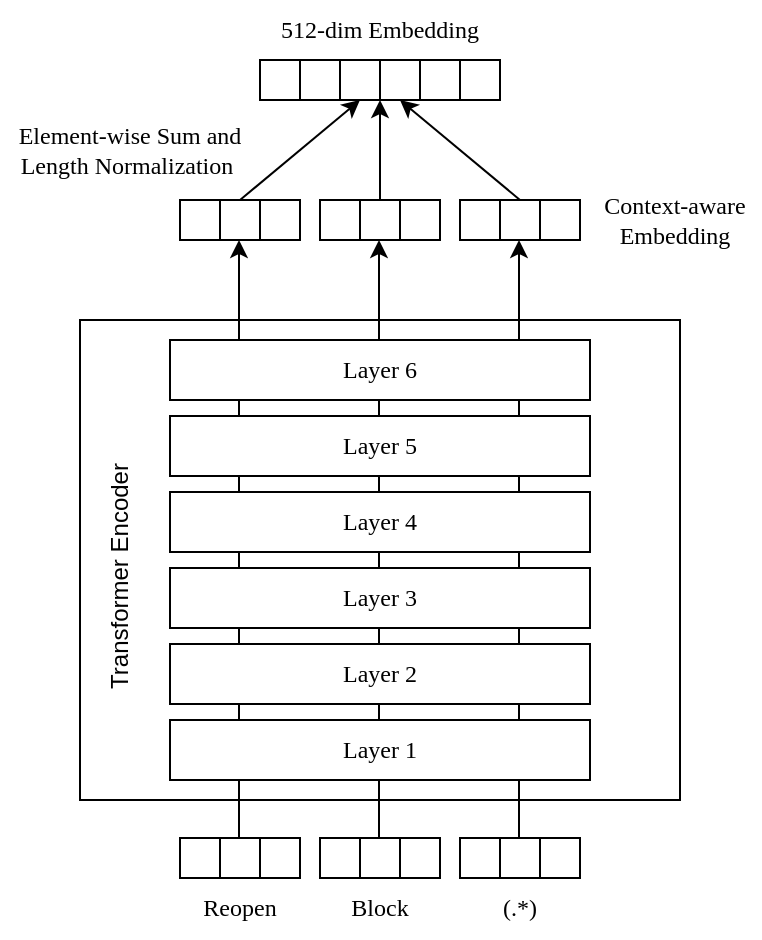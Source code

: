 <mxfile version="22.1.18" type="github">
  <diagram name="第 1 页" id="mim3uR6Dv9S2fVpIXE8e">
    <mxGraphModel dx="1562" dy="858" grid="1" gridSize="10" guides="1" tooltips="1" connect="1" arrows="1" fold="1" page="1" pageScale="1" pageWidth="827" pageHeight="1169" math="0" shadow="0">
      <root>
        <mxCell id="0" />
        <mxCell id="1" parent="0" />
        <mxCell id="VH-xI48MubdvWNCz3wzI-12" value="" style="group" parent="1" vertex="1" connectable="0">
          <mxGeometry x="280" y="549" width="60" height="20" as="geometry" />
        </mxCell>
        <mxCell id="VH-xI48MubdvWNCz3wzI-9" value="" style="rounded=0;whiteSpace=wrap;html=1;" parent="VH-xI48MubdvWNCz3wzI-12" vertex="1">
          <mxGeometry width="20" height="20" as="geometry" />
        </mxCell>
        <mxCell id="VH-xI48MubdvWNCz3wzI-10" value="" style="rounded=0;whiteSpace=wrap;html=1;" parent="VH-xI48MubdvWNCz3wzI-12" vertex="1">
          <mxGeometry x="20" width="20" height="20" as="geometry" />
        </mxCell>
        <mxCell id="VH-xI48MubdvWNCz3wzI-11" value="" style="rounded=0;whiteSpace=wrap;html=1;" parent="VH-xI48MubdvWNCz3wzI-12" vertex="1">
          <mxGeometry x="40" width="20" height="20" as="geometry" />
        </mxCell>
        <mxCell id="VH-xI48MubdvWNCz3wzI-1" value="" style="rounded=0;whiteSpace=wrap;html=1;" parent="1" vertex="1">
          <mxGeometry x="230" y="290" width="300" height="240" as="geometry" />
        </mxCell>
        <mxCell id="VH-xI48MubdvWNCz3wzI-15" value="" style="group" parent="1" vertex="1" connectable="0">
          <mxGeometry x="350" y="549" width="60" height="20" as="geometry" />
        </mxCell>
        <mxCell id="VH-xI48MubdvWNCz3wzI-16" value="" style="rounded=0;whiteSpace=wrap;html=1;" parent="VH-xI48MubdvWNCz3wzI-15" vertex="1">
          <mxGeometry width="20" height="20" as="geometry" />
        </mxCell>
        <mxCell id="VH-xI48MubdvWNCz3wzI-17" value="" style="rounded=0;whiteSpace=wrap;html=1;" parent="VH-xI48MubdvWNCz3wzI-15" vertex="1">
          <mxGeometry x="20" width="20" height="20" as="geometry" />
        </mxCell>
        <mxCell id="VH-xI48MubdvWNCz3wzI-18" value="" style="rounded=0;whiteSpace=wrap;html=1;" parent="VH-xI48MubdvWNCz3wzI-15" vertex="1">
          <mxGeometry x="40" width="20" height="20" as="geometry" />
        </mxCell>
        <mxCell id="VH-xI48MubdvWNCz3wzI-20" value="" style="group" parent="1" vertex="1" connectable="0">
          <mxGeometry x="420" y="549" width="60" height="20" as="geometry" />
        </mxCell>
        <mxCell id="VH-xI48MubdvWNCz3wzI-21" value="" style="rounded=0;whiteSpace=wrap;html=1;" parent="VH-xI48MubdvWNCz3wzI-20" vertex="1">
          <mxGeometry width="20" height="20" as="geometry" />
        </mxCell>
        <mxCell id="VH-xI48MubdvWNCz3wzI-22" value="" style="rounded=0;whiteSpace=wrap;html=1;" parent="VH-xI48MubdvWNCz3wzI-20" vertex="1">
          <mxGeometry x="20" width="20" height="20" as="geometry" />
        </mxCell>
        <mxCell id="VH-xI48MubdvWNCz3wzI-23" value="" style="rounded=0;whiteSpace=wrap;html=1;" parent="VH-xI48MubdvWNCz3wzI-20" vertex="1">
          <mxGeometry x="40" width="20" height="20" as="geometry" />
        </mxCell>
        <mxCell id="VH-xI48MubdvWNCz3wzI-29" value="Reopen" style="text;html=1;strokeColor=none;fillColor=none;align=center;verticalAlign=middle;whiteSpace=wrap;rounded=0;fontFamily=Times New Roman;" parent="1" vertex="1">
          <mxGeometry x="280" y="569" width="60" height="30" as="geometry" />
        </mxCell>
        <mxCell id="VH-xI48MubdvWNCz3wzI-30" value="Block" style="text;html=1;strokeColor=none;fillColor=none;align=center;verticalAlign=middle;whiteSpace=wrap;rounded=0;fontFamily=Times New Roman;" parent="1" vertex="1">
          <mxGeometry x="350" y="569" width="60" height="30" as="geometry" />
        </mxCell>
        <mxCell id="VH-xI48MubdvWNCz3wzI-31" value="(.*)" style="text;html=1;strokeColor=none;fillColor=none;align=center;verticalAlign=middle;whiteSpace=wrap;rounded=0;fontFamily=Times New Roman;" parent="1" vertex="1">
          <mxGeometry x="420" y="569" width="60" height="30" as="geometry" />
        </mxCell>
        <mxCell id="VH-xI48MubdvWNCz3wzI-33" value="" style="endArrow=classic;html=1;rounded=0;" parent="1" edge="1">
          <mxGeometry width="50" height="50" relative="1" as="geometry">
            <mxPoint x="309.5" y="549" as="sourcePoint" />
            <mxPoint x="309.5" y="250" as="targetPoint" />
          </mxGeometry>
        </mxCell>
        <mxCell id="VH-xI48MubdvWNCz3wzI-37" value="" style="endArrow=classic;html=1;rounded=0;" parent="1" edge="1">
          <mxGeometry width="50" height="50" relative="1" as="geometry">
            <mxPoint x="379.5" y="549" as="sourcePoint" />
            <mxPoint x="379.5" y="250" as="targetPoint" />
          </mxGeometry>
        </mxCell>
        <mxCell id="VH-xI48MubdvWNCz3wzI-38" value="" style="endArrow=classic;html=1;rounded=0;" parent="1" edge="1">
          <mxGeometry width="50" height="50" relative="1" as="geometry">
            <mxPoint x="449.5" y="549" as="sourcePoint" />
            <mxPoint x="449.5" y="250" as="targetPoint" />
          </mxGeometry>
        </mxCell>
        <mxCell id="VH-xI48MubdvWNCz3wzI-35" value="Layer 4" style="rounded=0;whiteSpace=wrap;html=1;fontFamily=Times New Roman;" parent="1" vertex="1">
          <mxGeometry x="275" y="376" width="210" height="30" as="geometry" />
        </mxCell>
        <mxCell id="VH-xI48MubdvWNCz3wzI-36" value="Layer 5" style="rounded=0;whiteSpace=wrap;html=1;fontFamily=Times New Roman;" parent="1" vertex="1">
          <mxGeometry x="275" y="338" width="210" height="30" as="geometry" />
        </mxCell>
        <mxCell id="VH-xI48MubdvWNCz3wzI-3" value="Layer 2" style="rounded=0;whiteSpace=wrap;html=1;fontFamily=Times New Roman;" parent="1" vertex="1">
          <mxGeometry x="275" y="452" width="210" height="30" as="geometry" />
        </mxCell>
        <mxCell id="VH-xI48MubdvWNCz3wzI-2" value="Layer 1" style="rounded=0;whiteSpace=wrap;html=1;fontFamily=Times New Roman;" parent="1" vertex="1">
          <mxGeometry x="275" y="490" width="210" height="30" as="geometry" />
        </mxCell>
        <mxCell id="VH-xI48MubdvWNCz3wzI-34" value="Layer 3" style="rounded=0;whiteSpace=wrap;html=1;fontFamily=Times New Roman;" parent="1" vertex="1">
          <mxGeometry x="275" y="414" width="210" height="30" as="geometry" />
        </mxCell>
        <mxCell id="VH-xI48MubdvWNCz3wzI-4" value="Layer 6" style="rounded=0;whiteSpace=wrap;html=1;fontFamily=Times New Roman;" parent="1" vertex="1">
          <mxGeometry x="275" y="300" width="210" height="30" as="geometry" />
        </mxCell>
        <mxCell id="VH-xI48MubdvWNCz3wzI-43" value="" style="group" parent="1" vertex="1" connectable="0">
          <mxGeometry x="280" y="230" width="80" height="20" as="geometry" />
        </mxCell>
        <mxCell id="VH-xI48MubdvWNCz3wzI-39" value="" style="rounded=0;whiteSpace=wrap;html=1;" parent="VH-xI48MubdvWNCz3wzI-43" vertex="1">
          <mxGeometry width="20" height="20" as="geometry" />
        </mxCell>
        <mxCell id="VH-xI48MubdvWNCz3wzI-40" value="" style="rounded=0;whiteSpace=wrap;html=1;" parent="VH-xI48MubdvWNCz3wzI-43" vertex="1">
          <mxGeometry x="20" width="20" height="20" as="geometry" />
        </mxCell>
        <mxCell id="VH-xI48MubdvWNCz3wzI-41" value="" style="rounded=0;whiteSpace=wrap;html=1;" parent="VH-xI48MubdvWNCz3wzI-43" vertex="1">
          <mxGeometry x="40" width="20" height="20" as="geometry" />
        </mxCell>
        <mxCell id="VH-xI48MubdvWNCz3wzI-44" value="" style="group" parent="1" vertex="1" connectable="0">
          <mxGeometry x="350" y="230" width="80" height="20" as="geometry" />
        </mxCell>
        <mxCell id="VH-xI48MubdvWNCz3wzI-45" value="" style="rounded=0;whiteSpace=wrap;html=1;" parent="VH-xI48MubdvWNCz3wzI-44" vertex="1">
          <mxGeometry width="20" height="20" as="geometry" />
        </mxCell>
        <mxCell id="VH-xI48MubdvWNCz3wzI-46" value="" style="rounded=0;whiteSpace=wrap;html=1;" parent="VH-xI48MubdvWNCz3wzI-44" vertex="1">
          <mxGeometry x="20" width="20" height="20" as="geometry" />
        </mxCell>
        <mxCell id="VH-xI48MubdvWNCz3wzI-47" value="" style="rounded=0;whiteSpace=wrap;html=1;" parent="VH-xI48MubdvWNCz3wzI-44" vertex="1">
          <mxGeometry x="40" width="20" height="20" as="geometry" />
        </mxCell>
        <mxCell id="VH-xI48MubdvWNCz3wzI-49" value="" style="group" parent="1" vertex="1" connectable="0">
          <mxGeometry x="420" y="230" width="80" height="20" as="geometry" />
        </mxCell>
        <mxCell id="VH-xI48MubdvWNCz3wzI-50" value="" style="rounded=0;whiteSpace=wrap;html=1;" parent="VH-xI48MubdvWNCz3wzI-49" vertex="1">
          <mxGeometry width="20" height="20" as="geometry" />
        </mxCell>
        <mxCell id="VH-xI48MubdvWNCz3wzI-51" value="" style="rounded=0;whiteSpace=wrap;html=1;" parent="VH-xI48MubdvWNCz3wzI-49" vertex="1">
          <mxGeometry x="20" width="20" height="20" as="geometry" />
        </mxCell>
        <mxCell id="VH-xI48MubdvWNCz3wzI-52" value="" style="rounded=0;whiteSpace=wrap;html=1;" parent="VH-xI48MubdvWNCz3wzI-49" vertex="1">
          <mxGeometry x="40" width="20" height="20" as="geometry" />
        </mxCell>
        <mxCell id="VH-xI48MubdvWNCz3wzI-53" value="Context-aware Embedding" style="text;html=1;strokeColor=none;fillColor=none;align=center;verticalAlign=middle;whiteSpace=wrap;rounded=0;fontFamily=Times New Roman;" parent="1" vertex="1">
          <mxGeometry x="485" y="225" width="85" height="30" as="geometry" />
        </mxCell>
        <mxCell id="VH-xI48MubdvWNCz3wzI-55" value="" style="group" parent="1" vertex="1" connectable="0">
          <mxGeometry x="320" y="160" width="80" height="20" as="geometry" />
        </mxCell>
        <mxCell id="VH-xI48MubdvWNCz3wzI-56" value="" style="rounded=0;whiteSpace=wrap;html=1;" parent="VH-xI48MubdvWNCz3wzI-55" vertex="1">
          <mxGeometry width="20" height="20" as="geometry" />
        </mxCell>
        <mxCell id="VH-xI48MubdvWNCz3wzI-57" value="" style="rounded=0;whiteSpace=wrap;html=1;" parent="VH-xI48MubdvWNCz3wzI-55" vertex="1">
          <mxGeometry x="20" width="20" height="20" as="geometry" />
        </mxCell>
        <mxCell id="VH-xI48MubdvWNCz3wzI-58" value="" style="rounded=0;whiteSpace=wrap;html=1;" parent="VH-xI48MubdvWNCz3wzI-55" vertex="1">
          <mxGeometry x="40" width="20" height="20" as="geometry" />
        </mxCell>
        <mxCell id="VH-xI48MubdvWNCz3wzI-59" value="" style="group" parent="1" vertex="1" connectable="0">
          <mxGeometry x="380" y="160" width="80" height="20" as="geometry" />
        </mxCell>
        <mxCell id="VH-xI48MubdvWNCz3wzI-60" value="" style="rounded=0;whiteSpace=wrap;html=1;" parent="VH-xI48MubdvWNCz3wzI-59" vertex="1">
          <mxGeometry width="20" height="20" as="geometry" />
        </mxCell>
        <mxCell id="VH-xI48MubdvWNCz3wzI-61" value="" style="rounded=0;whiteSpace=wrap;html=1;" parent="VH-xI48MubdvWNCz3wzI-59" vertex="1">
          <mxGeometry x="20" width="20" height="20" as="geometry" />
        </mxCell>
        <mxCell id="VH-xI48MubdvWNCz3wzI-62" value="" style="rounded=0;whiteSpace=wrap;html=1;" parent="VH-xI48MubdvWNCz3wzI-59" vertex="1">
          <mxGeometry x="40" width="20" height="20" as="geometry" />
        </mxCell>
        <mxCell id="VH-xI48MubdvWNCz3wzI-63" style="rounded=0;orthogonalLoop=1;jettySize=auto;html=1;exitX=0.5;exitY=0;exitDx=0;exitDy=0;entryX=0.5;entryY=1;entryDx=0;entryDy=0;" parent="1" source="VH-xI48MubdvWNCz3wzI-40" target="VH-xI48MubdvWNCz3wzI-58" edge="1">
          <mxGeometry relative="1" as="geometry" />
        </mxCell>
        <mxCell id="VH-xI48MubdvWNCz3wzI-64" style="edgeStyle=orthogonalEdgeStyle;rounded=0;orthogonalLoop=1;jettySize=auto;html=1;exitX=0.5;exitY=0;exitDx=0;exitDy=0;entryX=0;entryY=1;entryDx=0;entryDy=0;" parent="1" source="VH-xI48MubdvWNCz3wzI-46" target="VH-xI48MubdvWNCz3wzI-60" edge="1">
          <mxGeometry relative="1" as="geometry" />
        </mxCell>
        <mxCell id="VH-xI48MubdvWNCz3wzI-65" style="rounded=0;orthogonalLoop=1;jettySize=auto;html=1;exitX=0.5;exitY=0;exitDx=0;exitDy=0;" parent="1" source="VH-xI48MubdvWNCz3wzI-51" edge="1">
          <mxGeometry relative="1" as="geometry">
            <mxPoint x="390" y="180" as="targetPoint" />
          </mxGeometry>
        </mxCell>
        <mxCell id="VH-xI48MubdvWNCz3wzI-66" value="512-dim Embedding" style="text;html=1;strokeColor=none;fillColor=none;align=center;verticalAlign=middle;whiteSpace=wrap;rounded=0;fontFamily=Times New Roman;" parent="1" vertex="1">
          <mxGeometry x="325" y="130" width="110" height="30" as="geometry" />
        </mxCell>
        <mxCell id="VH-xI48MubdvWNCz3wzI-67" value="Element-wise Sum and Length Normalization&amp;nbsp;" style="text;html=1;strokeColor=none;fillColor=none;align=center;verticalAlign=middle;whiteSpace=wrap;rounded=0;fontFamily=Times New Roman;" parent="1" vertex="1">
          <mxGeometry x="190" y="190" width="130" height="30" as="geometry" />
        </mxCell>
        <mxCell id="cvEsQ0UNERqb84BulAh6-1" value="Transformer Encoder" style="text;html=1;strokeColor=none;fillColor=none;align=center;verticalAlign=middle;whiteSpace=wrap;rounded=0;horizontal=0;" vertex="1" parent="1">
          <mxGeometry x="220" y="338" width="60" height="160" as="geometry" />
        </mxCell>
      </root>
    </mxGraphModel>
  </diagram>
</mxfile>
